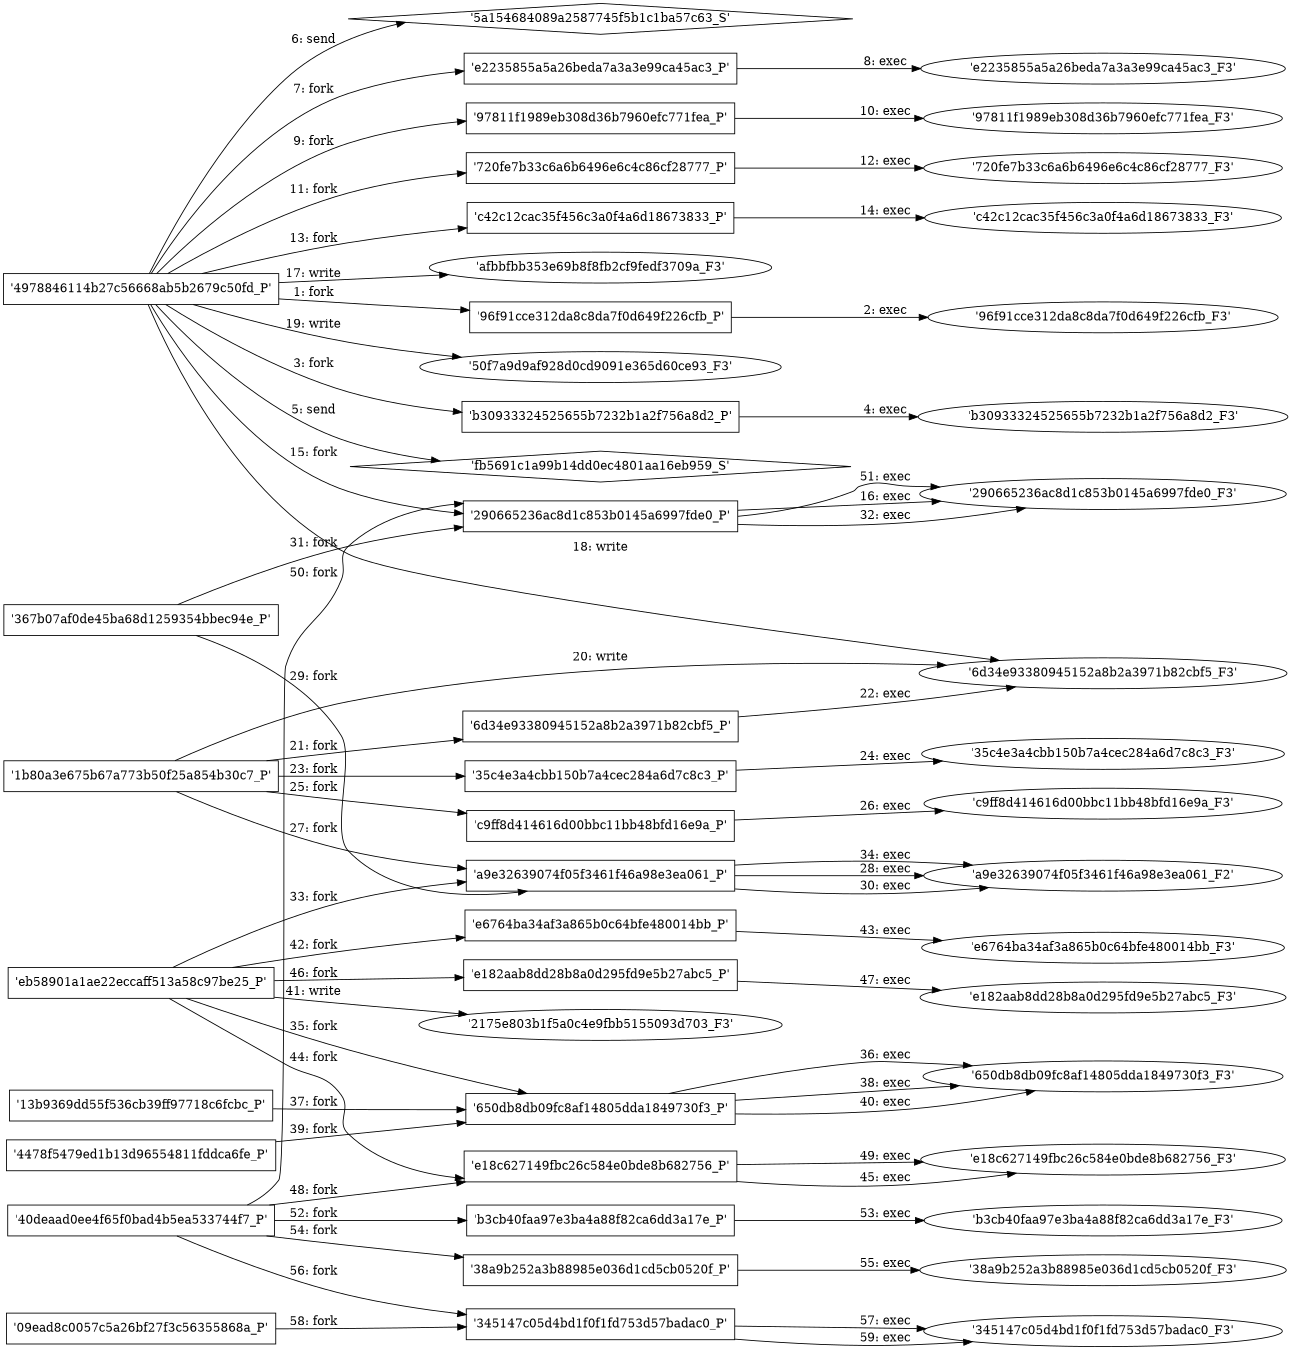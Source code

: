 digraph "D:\Learning\Paper\apt\基于CTI的攻击预警\Dataset\攻击图\ASGfromALLCTI\Threat Spotlight AsyncRAT campaigns feature new version of 3LOSH crypter.dot" {
rankdir="LR"
size="9"
fixedsize="false"
splines="true"
nodesep=0.3
ranksep=0
fontsize=10
overlap="scalexy"
engine= "neato"
	"'4978846114b27c56668ab5b2679c50fd_P'" [node_type=Process shape=box]
	"'96f91cce312da8c8da7f0d649f226cfb_P'" [node_type=Process shape=box]
	"'4978846114b27c56668ab5b2679c50fd_P'" -> "'96f91cce312da8c8da7f0d649f226cfb_P'" [label="1: fork"]
	"'96f91cce312da8c8da7f0d649f226cfb_P'" [node_type=Process shape=box]
	"'96f91cce312da8c8da7f0d649f226cfb_F3'" [node_type=File shape=ellipse]
	"'96f91cce312da8c8da7f0d649f226cfb_P'" -> "'96f91cce312da8c8da7f0d649f226cfb_F3'" [label="2: exec"]
	"'4978846114b27c56668ab5b2679c50fd_P'" [node_type=Process shape=box]
	"'b30933324525655b7232b1a2f756a8d2_P'" [node_type=Process shape=box]
	"'4978846114b27c56668ab5b2679c50fd_P'" -> "'b30933324525655b7232b1a2f756a8d2_P'" [label="3: fork"]
	"'b30933324525655b7232b1a2f756a8d2_P'" [node_type=Process shape=box]
	"'b30933324525655b7232b1a2f756a8d2_F3'" [node_type=File shape=ellipse]
	"'b30933324525655b7232b1a2f756a8d2_P'" -> "'b30933324525655b7232b1a2f756a8d2_F3'" [label="4: exec"]
	"'fb5691c1a99b14dd0ec4801aa16eb959_S'" [node_type=Socket shape=diamond]
	"'4978846114b27c56668ab5b2679c50fd_P'" [node_type=Process shape=box]
	"'4978846114b27c56668ab5b2679c50fd_P'" -> "'fb5691c1a99b14dd0ec4801aa16eb959_S'" [label="5: send"]
	"'5a154684089a2587745f5b1c1ba57c63_S'" [node_type=Socket shape=diamond]
	"'4978846114b27c56668ab5b2679c50fd_P'" [node_type=Process shape=box]
	"'4978846114b27c56668ab5b2679c50fd_P'" -> "'5a154684089a2587745f5b1c1ba57c63_S'" [label="6: send"]
	"'4978846114b27c56668ab5b2679c50fd_P'" [node_type=Process shape=box]
	"'e2235855a5a26beda7a3a3e99ca45ac3_P'" [node_type=Process shape=box]
	"'4978846114b27c56668ab5b2679c50fd_P'" -> "'e2235855a5a26beda7a3a3e99ca45ac3_P'" [label="7: fork"]
	"'e2235855a5a26beda7a3a3e99ca45ac3_P'" [node_type=Process shape=box]
	"'e2235855a5a26beda7a3a3e99ca45ac3_F3'" [node_type=File shape=ellipse]
	"'e2235855a5a26beda7a3a3e99ca45ac3_P'" -> "'e2235855a5a26beda7a3a3e99ca45ac3_F3'" [label="8: exec"]
	"'4978846114b27c56668ab5b2679c50fd_P'" [node_type=Process shape=box]
	"'97811f1989eb308d36b7960efc771fea_P'" [node_type=Process shape=box]
	"'4978846114b27c56668ab5b2679c50fd_P'" -> "'97811f1989eb308d36b7960efc771fea_P'" [label="9: fork"]
	"'97811f1989eb308d36b7960efc771fea_P'" [node_type=Process shape=box]
	"'97811f1989eb308d36b7960efc771fea_F3'" [node_type=File shape=ellipse]
	"'97811f1989eb308d36b7960efc771fea_P'" -> "'97811f1989eb308d36b7960efc771fea_F3'" [label="10: exec"]
	"'4978846114b27c56668ab5b2679c50fd_P'" [node_type=Process shape=box]
	"'720fe7b33c6a6b6496e6c4c86cf28777_P'" [node_type=Process shape=box]
	"'4978846114b27c56668ab5b2679c50fd_P'" -> "'720fe7b33c6a6b6496e6c4c86cf28777_P'" [label="11: fork"]
	"'720fe7b33c6a6b6496e6c4c86cf28777_P'" [node_type=Process shape=box]
	"'720fe7b33c6a6b6496e6c4c86cf28777_F3'" [node_type=File shape=ellipse]
	"'720fe7b33c6a6b6496e6c4c86cf28777_P'" -> "'720fe7b33c6a6b6496e6c4c86cf28777_F3'" [label="12: exec"]
	"'4978846114b27c56668ab5b2679c50fd_P'" [node_type=Process shape=box]
	"'c42c12cac35f456c3a0f4a6d18673833_P'" [node_type=Process shape=box]
	"'4978846114b27c56668ab5b2679c50fd_P'" -> "'c42c12cac35f456c3a0f4a6d18673833_P'" [label="13: fork"]
	"'c42c12cac35f456c3a0f4a6d18673833_P'" [node_type=Process shape=box]
	"'c42c12cac35f456c3a0f4a6d18673833_F3'" [node_type=File shape=ellipse]
	"'c42c12cac35f456c3a0f4a6d18673833_P'" -> "'c42c12cac35f456c3a0f4a6d18673833_F3'" [label="14: exec"]
	"'4978846114b27c56668ab5b2679c50fd_P'" [node_type=Process shape=box]
	"'290665236ac8d1c853b0145a6997fde0_P'" [node_type=Process shape=box]
	"'4978846114b27c56668ab5b2679c50fd_P'" -> "'290665236ac8d1c853b0145a6997fde0_P'" [label="15: fork"]
	"'290665236ac8d1c853b0145a6997fde0_P'" [node_type=Process shape=box]
	"'290665236ac8d1c853b0145a6997fde0_F3'" [node_type=File shape=ellipse]
	"'290665236ac8d1c853b0145a6997fde0_P'" -> "'290665236ac8d1c853b0145a6997fde0_F3'" [label="16: exec"]
	"'afbbfbb353e69b8f8fb2cf9fedf3709a_F3'" [node_type=file shape=ellipse]
	"'4978846114b27c56668ab5b2679c50fd_P'" [node_type=Process shape=box]
	"'4978846114b27c56668ab5b2679c50fd_P'" -> "'afbbfbb353e69b8f8fb2cf9fedf3709a_F3'" [label="17: write"]
	"'6d34e93380945152a8b2a3971b82cbf5_F3'" [node_type=file shape=ellipse]
	"'4978846114b27c56668ab5b2679c50fd_P'" [node_type=Process shape=box]
	"'4978846114b27c56668ab5b2679c50fd_P'" -> "'6d34e93380945152a8b2a3971b82cbf5_F3'" [label="18: write"]
	"'50f7a9d9af928d0cd9091e365d60ce93_F3'" [node_type=file shape=ellipse]
	"'4978846114b27c56668ab5b2679c50fd_P'" [node_type=Process shape=box]
	"'4978846114b27c56668ab5b2679c50fd_P'" -> "'50f7a9d9af928d0cd9091e365d60ce93_F3'" [label="19: write"]
	"'6d34e93380945152a8b2a3971b82cbf5_F3'" [node_type=file shape=ellipse]
	"'1b80a3e675b67a773b50f25a854b30c7_P'" [node_type=Process shape=box]
	"'1b80a3e675b67a773b50f25a854b30c7_P'" -> "'6d34e93380945152a8b2a3971b82cbf5_F3'" [label="20: write"]
	"'1b80a3e675b67a773b50f25a854b30c7_P'" [node_type=Process shape=box]
	"'6d34e93380945152a8b2a3971b82cbf5_P'" [node_type=Process shape=box]
	"'1b80a3e675b67a773b50f25a854b30c7_P'" -> "'6d34e93380945152a8b2a3971b82cbf5_P'" [label="21: fork"]
	"'6d34e93380945152a8b2a3971b82cbf5_P'" [node_type=Process shape=box]
	"'6d34e93380945152a8b2a3971b82cbf5_F3'" [node_type=File shape=ellipse]
	"'6d34e93380945152a8b2a3971b82cbf5_P'" -> "'6d34e93380945152a8b2a3971b82cbf5_F3'" [label="22: exec"]
	"'1b80a3e675b67a773b50f25a854b30c7_P'" [node_type=Process shape=box]
	"'35c4e3a4cbb150b7a4cec284a6d7c8c3_P'" [node_type=Process shape=box]
	"'1b80a3e675b67a773b50f25a854b30c7_P'" -> "'35c4e3a4cbb150b7a4cec284a6d7c8c3_P'" [label="23: fork"]
	"'35c4e3a4cbb150b7a4cec284a6d7c8c3_P'" [node_type=Process shape=box]
	"'35c4e3a4cbb150b7a4cec284a6d7c8c3_F3'" [node_type=File shape=ellipse]
	"'35c4e3a4cbb150b7a4cec284a6d7c8c3_P'" -> "'35c4e3a4cbb150b7a4cec284a6d7c8c3_F3'" [label="24: exec"]
	"'1b80a3e675b67a773b50f25a854b30c7_P'" [node_type=Process shape=box]
	"'c9ff8d414616d00bbc11bb48bfd16e9a_P'" [node_type=Process shape=box]
	"'1b80a3e675b67a773b50f25a854b30c7_P'" -> "'c9ff8d414616d00bbc11bb48bfd16e9a_P'" [label="25: fork"]
	"'c9ff8d414616d00bbc11bb48bfd16e9a_P'" [node_type=Process shape=box]
	"'c9ff8d414616d00bbc11bb48bfd16e9a_F3'" [node_type=File shape=ellipse]
	"'c9ff8d414616d00bbc11bb48bfd16e9a_P'" -> "'c9ff8d414616d00bbc11bb48bfd16e9a_F3'" [label="26: exec"]
	"'1b80a3e675b67a773b50f25a854b30c7_P'" [node_type=Process shape=box]
	"'a9e32639074f05f3461f46a98e3ea061_P'" [node_type=Process shape=box]
	"'1b80a3e675b67a773b50f25a854b30c7_P'" -> "'a9e32639074f05f3461f46a98e3ea061_P'" [label="27: fork"]
	"'a9e32639074f05f3461f46a98e3ea061_P'" [node_type=Process shape=box]
	"'a9e32639074f05f3461f46a98e3ea061_F2'" [node_type=File shape=ellipse]
	"'a9e32639074f05f3461f46a98e3ea061_P'" -> "'a9e32639074f05f3461f46a98e3ea061_F2'" [label="28: exec"]
	"'367b07af0de45ba68d1259354bbec94e_P'" [node_type=Process shape=box]
	"'a9e32639074f05f3461f46a98e3ea061_P'" [node_type=Process shape=box]
	"'367b07af0de45ba68d1259354bbec94e_P'" -> "'a9e32639074f05f3461f46a98e3ea061_P'" [label="29: fork"]
	"'a9e32639074f05f3461f46a98e3ea061_P'" [node_type=Process shape=box]
	"'a9e32639074f05f3461f46a98e3ea061_F2'" [node_type=File shape=ellipse]
	"'a9e32639074f05f3461f46a98e3ea061_P'" -> "'a9e32639074f05f3461f46a98e3ea061_F2'" [label="30: exec"]
	"'367b07af0de45ba68d1259354bbec94e_P'" [node_type=Process shape=box]
	"'290665236ac8d1c853b0145a6997fde0_P'" [node_type=Process shape=box]
	"'367b07af0de45ba68d1259354bbec94e_P'" -> "'290665236ac8d1c853b0145a6997fde0_P'" [label="31: fork"]
	"'290665236ac8d1c853b0145a6997fde0_P'" [node_type=Process shape=box]
	"'290665236ac8d1c853b0145a6997fde0_F3'" [node_type=File shape=ellipse]
	"'290665236ac8d1c853b0145a6997fde0_P'" -> "'290665236ac8d1c853b0145a6997fde0_F3'" [label="32: exec"]
	"'eb58901a1ae22eccaff513a58c97be25_P'" [node_type=Process shape=box]
	"'a9e32639074f05f3461f46a98e3ea061_P'" [node_type=Process shape=box]
	"'eb58901a1ae22eccaff513a58c97be25_P'" -> "'a9e32639074f05f3461f46a98e3ea061_P'" [label="33: fork"]
	"'a9e32639074f05f3461f46a98e3ea061_P'" [node_type=Process shape=box]
	"'a9e32639074f05f3461f46a98e3ea061_F2'" [node_type=File shape=ellipse]
	"'a9e32639074f05f3461f46a98e3ea061_P'" -> "'a9e32639074f05f3461f46a98e3ea061_F2'" [label="34: exec"]
	"'eb58901a1ae22eccaff513a58c97be25_P'" [node_type=Process shape=box]
	"'650db8db09fc8af14805dda1849730f3_P'" [node_type=Process shape=box]
	"'eb58901a1ae22eccaff513a58c97be25_P'" -> "'650db8db09fc8af14805dda1849730f3_P'" [label="35: fork"]
	"'650db8db09fc8af14805dda1849730f3_P'" [node_type=Process shape=box]
	"'650db8db09fc8af14805dda1849730f3_F3'" [node_type=File shape=ellipse]
	"'650db8db09fc8af14805dda1849730f3_P'" -> "'650db8db09fc8af14805dda1849730f3_F3'" [label="36: exec"]
	"'13b9369dd55f536cb39ff97718c6fcbc_P'" [node_type=Process shape=box]
	"'650db8db09fc8af14805dda1849730f3_P'" [node_type=Process shape=box]
	"'13b9369dd55f536cb39ff97718c6fcbc_P'" -> "'650db8db09fc8af14805dda1849730f3_P'" [label="37: fork"]
	"'650db8db09fc8af14805dda1849730f3_P'" [node_type=Process shape=box]
	"'650db8db09fc8af14805dda1849730f3_F3'" [node_type=File shape=ellipse]
	"'650db8db09fc8af14805dda1849730f3_P'" -> "'650db8db09fc8af14805dda1849730f3_F3'" [label="38: exec"]
	"'4478f5479ed1b13d96554811fddca6fe_P'" [node_type=Process shape=box]
	"'650db8db09fc8af14805dda1849730f3_P'" [node_type=Process shape=box]
	"'4478f5479ed1b13d96554811fddca6fe_P'" -> "'650db8db09fc8af14805dda1849730f3_P'" [label="39: fork"]
	"'650db8db09fc8af14805dda1849730f3_P'" [node_type=Process shape=box]
	"'650db8db09fc8af14805dda1849730f3_F3'" [node_type=File shape=ellipse]
	"'650db8db09fc8af14805dda1849730f3_P'" -> "'650db8db09fc8af14805dda1849730f3_F3'" [label="40: exec"]
	"'2175e803b1f5a0c4e9fbb5155093d703_F3'" [node_type=file shape=ellipse]
	"'eb58901a1ae22eccaff513a58c97be25_P'" [node_type=Process shape=box]
	"'eb58901a1ae22eccaff513a58c97be25_P'" -> "'2175e803b1f5a0c4e9fbb5155093d703_F3'" [label="41: write"]
	"'eb58901a1ae22eccaff513a58c97be25_P'" [node_type=Process shape=box]
	"'e6764ba34af3a865b0c64bfe480014bb_P'" [node_type=Process shape=box]
	"'eb58901a1ae22eccaff513a58c97be25_P'" -> "'e6764ba34af3a865b0c64bfe480014bb_P'" [label="42: fork"]
	"'e6764ba34af3a865b0c64bfe480014bb_P'" [node_type=Process shape=box]
	"'e6764ba34af3a865b0c64bfe480014bb_F3'" [node_type=File shape=ellipse]
	"'e6764ba34af3a865b0c64bfe480014bb_P'" -> "'e6764ba34af3a865b0c64bfe480014bb_F3'" [label="43: exec"]
	"'eb58901a1ae22eccaff513a58c97be25_P'" [node_type=Process shape=box]
	"'e18c627149fbc26c584e0bde8b682756_P'" [node_type=Process shape=box]
	"'eb58901a1ae22eccaff513a58c97be25_P'" -> "'e18c627149fbc26c584e0bde8b682756_P'" [label="44: fork"]
	"'e18c627149fbc26c584e0bde8b682756_P'" [node_type=Process shape=box]
	"'e18c627149fbc26c584e0bde8b682756_F3'" [node_type=File shape=ellipse]
	"'e18c627149fbc26c584e0bde8b682756_P'" -> "'e18c627149fbc26c584e0bde8b682756_F3'" [label="45: exec"]
	"'eb58901a1ae22eccaff513a58c97be25_P'" [node_type=Process shape=box]
	"'e182aab8dd28b8a0d295fd9e5b27abc5_P'" [node_type=Process shape=box]
	"'eb58901a1ae22eccaff513a58c97be25_P'" -> "'e182aab8dd28b8a0d295fd9e5b27abc5_P'" [label="46: fork"]
	"'e182aab8dd28b8a0d295fd9e5b27abc5_P'" [node_type=Process shape=box]
	"'e182aab8dd28b8a0d295fd9e5b27abc5_F3'" [node_type=File shape=ellipse]
	"'e182aab8dd28b8a0d295fd9e5b27abc5_P'" -> "'e182aab8dd28b8a0d295fd9e5b27abc5_F3'" [label="47: exec"]
	"'40deaad0ee4f65f0bad4b5ea533744f7_P'" [node_type=Process shape=box]
	"'e18c627149fbc26c584e0bde8b682756_P'" [node_type=Process shape=box]
	"'40deaad0ee4f65f0bad4b5ea533744f7_P'" -> "'e18c627149fbc26c584e0bde8b682756_P'" [label="48: fork"]
	"'e18c627149fbc26c584e0bde8b682756_P'" [node_type=Process shape=box]
	"'e18c627149fbc26c584e0bde8b682756_F3'" [node_type=File shape=ellipse]
	"'e18c627149fbc26c584e0bde8b682756_P'" -> "'e18c627149fbc26c584e0bde8b682756_F3'" [label="49: exec"]
	"'40deaad0ee4f65f0bad4b5ea533744f7_P'" [node_type=Process shape=box]
	"'290665236ac8d1c853b0145a6997fde0_P'" [node_type=Process shape=box]
	"'40deaad0ee4f65f0bad4b5ea533744f7_P'" -> "'290665236ac8d1c853b0145a6997fde0_P'" [label="50: fork"]
	"'290665236ac8d1c853b0145a6997fde0_P'" [node_type=Process shape=box]
	"'290665236ac8d1c853b0145a6997fde0_F3'" [node_type=File shape=ellipse]
	"'290665236ac8d1c853b0145a6997fde0_P'" -> "'290665236ac8d1c853b0145a6997fde0_F3'" [label="51: exec"]
	"'40deaad0ee4f65f0bad4b5ea533744f7_P'" [node_type=Process shape=box]
	"'b3cb40faa97e3ba4a88f82ca6dd3a17e_P'" [node_type=Process shape=box]
	"'40deaad0ee4f65f0bad4b5ea533744f7_P'" -> "'b3cb40faa97e3ba4a88f82ca6dd3a17e_P'" [label="52: fork"]
	"'b3cb40faa97e3ba4a88f82ca6dd3a17e_P'" [node_type=Process shape=box]
	"'b3cb40faa97e3ba4a88f82ca6dd3a17e_F3'" [node_type=File shape=ellipse]
	"'b3cb40faa97e3ba4a88f82ca6dd3a17e_P'" -> "'b3cb40faa97e3ba4a88f82ca6dd3a17e_F3'" [label="53: exec"]
	"'40deaad0ee4f65f0bad4b5ea533744f7_P'" [node_type=Process shape=box]
	"'38a9b252a3b88985e036d1cd5cb0520f_P'" [node_type=Process shape=box]
	"'40deaad0ee4f65f0bad4b5ea533744f7_P'" -> "'38a9b252a3b88985e036d1cd5cb0520f_P'" [label="54: fork"]
	"'38a9b252a3b88985e036d1cd5cb0520f_P'" [node_type=Process shape=box]
	"'38a9b252a3b88985e036d1cd5cb0520f_F3'" [node_type=File shape=ellipse]
	"'38a9b252a3b88985e036d1cd5cb0520f_P'" -> "'38a9b252a3b88985e036d1cd5cb0520f_F3'" [label="55: exec"]
	"'40deaad0ee4f65f0bad4b5ea533744f7_P'" [node_type=Process shape=box]
	"'345147c05d4bd1f0f1fd753d57badac0_P'" [node_type=Process shape=box]
	"'40deaad0ee4f65f0bad4b5ea533744f7_P'" -> "'345147c05d4bd1f0f1fd753d57badac0_P'" [label="56: fork"]
	"'345147c05d4bd1f0f1fd753d57badac0_P'" [node_type=Process shape=box]
	"'345147c05d4bd1f0f1fd753d57badac0_F3'" [node_type=File shape=ellipse]
	"'345147c05d4bd1f0f1fd753d57badac0_P'" -> "'345147c05d4bd1f0f1fd753d57badac0_F3'" [label="57: exec"]
	"'09ead8c0057c5a26bf27f3c56355868a_P'" [node_type=Process shape=box]
	"'345147c05d4bd1f0f1fd753d57badac0_P'" [node_type=Process shape=box]
	"'09ead8c0057c5a26bf27f3c56355868a_P'" -> "'345147c05d4bd1f0f1fd753d57badac0_P'" [label="58: fork"]
	"'345147c05d4bd1f0f1fd753d57badac0_P'" [node_type=Process shape=box]
	"'345147c05d4bd1f0f1fd753d57badac0_F3'" [node_type=File shape=ellipse]
	"'345147c05d4bd1f0f1fd753d57badac0_P'" -> "'345147c05d4bd1f0f1fd753d57badac0_F3'" [label="59: exec"]
}
